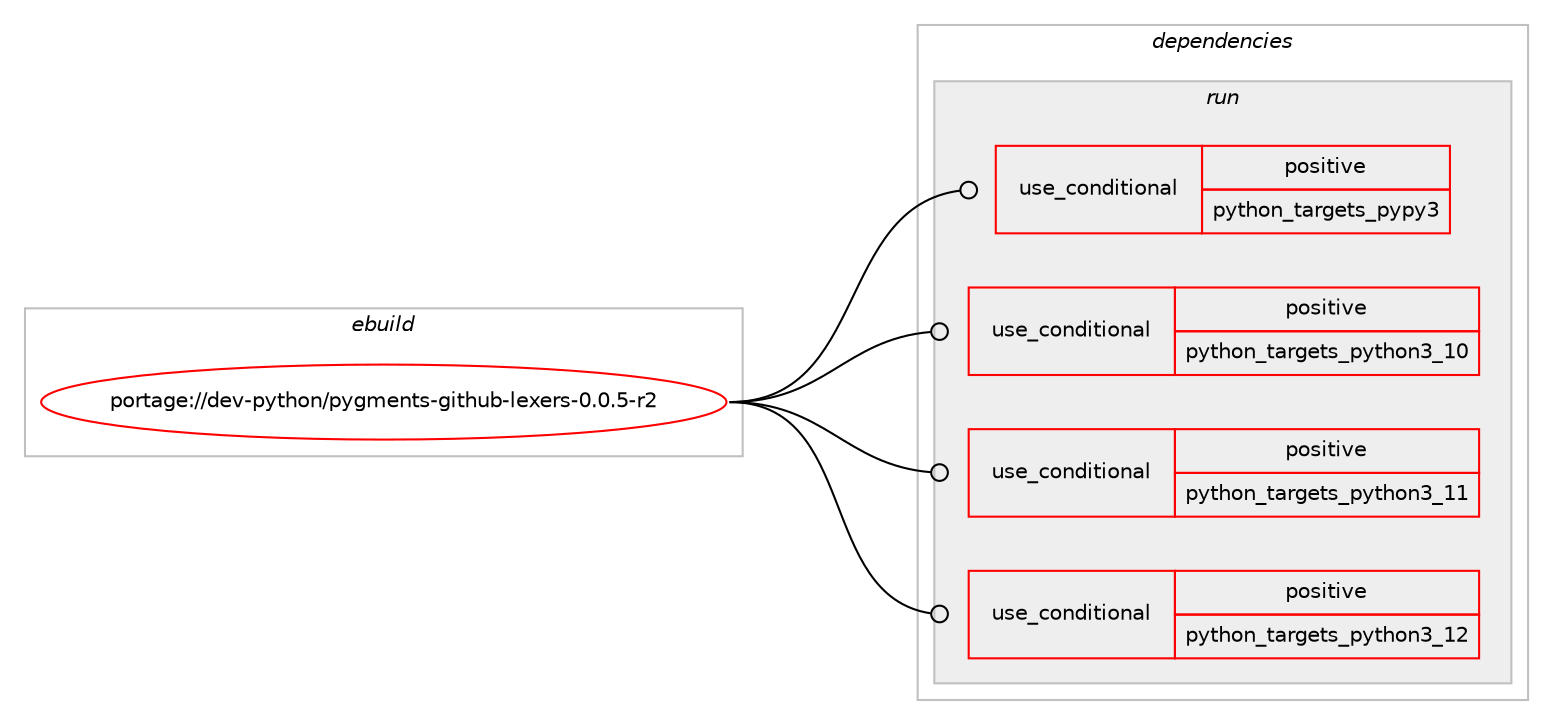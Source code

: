 digraph prolog {

# *************
# Graph options
# *************

newrank=true;
concentrate=true;
compound=true;
graph [rankdir=LR,fontname=Helvetica,fontsize=10,ranksep=1.5];#, ranksep=2.5, nodesep=0.2];
edge  [arrowhead=vee];
node  [fontname=Helvetica,fontsize=10];

# **********
# The ebuild
# **********

subgraph cluster_leftcol {
color=gray;
rank=same;
label=<<i>ebuild</i>>;
id [label="portage://dev-python/pygments-github-lexers-0.0.5-r2", color=red, width=4, href="../dev-python/pygments-github-lexers-0.0.5-r2.svg"];
}

# ****************
# The dependencies
# ****************

subgraph cluster_midcol {
color=gray;
label=<<i>dependencies</i>>;
subgraph cluster_compile {
fillcolor="#eeeeee";
style=filled;
label=<<i>compile</i>>;
}
subgraph cluster_compileandrun {
fillcolor="#eeeeee";
style=filled;
label=<<i>compile and run</i>>;
}
subgraph cluster_run {
fillcolor="#eeeeee";
style=filled;
label=<<i>run</i>>;
subgraph cond35829 {
dependency78632 [label=<<TABLE BORDER="0" CELLBORDER="1" CELLSPACING="0" CELLPADDING="4"><TR><TD ROWSPAN="3" CELLPADDING="10">use_conditional</TD></TR><TR><TD>positive</TD></TR><TR><TD>python_targets_pypy3</TD></TR></TABLE>>, shape=none, color=red];
# *** BEGIN UNKNOWN DEPENDENCY TYPE (TODO) ***
# dependency78632 -> package_dependency(portage://dev-python/pygments-github-lexers-0.0.5-r2,run,no,dev-python,pypy3,none,[,,],any_same_slot,[])
# *** END UNKNOWN DEPENDENCY TYPE (TODO) ***

}
id:e -> dependency78632:w [weight=20,style="solid",arrowhead="odot"];
subgraph cond35830 {
dependency78633 [label=<<TABLE BORDER="0" CELLBORDER="1" CELLSPACING="0" CELLPADDING="4"><TR><TD ROWSPAN="3" CELLPADDING="10">use_conditional</TD></TR><TR><TD>positive</TD></TR><TR><TD>python_targets_python3_10</TD></TR></TABLE>>, shape=none, color=red];
# *** BEGIN UNKNOWN DEPENDENCY TYPE (TODO) ***
# dependency78633 -> package_dependency(portage://dev-python/pygments-github-lexers-0.0.5-r2,run,no,dev-lang,python,none,[,,],[slot(3.10)],[])
# *** END UNKNOWN DEPENDENCY TYPE (TODO) ***

}
id:e -> dependency78633:w [weight=20,style="solid",arrowhead="odot"];
subgraph cond35831 {
dependency78634 [label=<<TABLE BORDER="0" CELLBORDER="1" CELLSPACING="0" CELLPADDING="4"><TR><TD ROWSPAN="3" CELLPADDING="10">use_conditional</TD></TR><TR><TD>positive</TD></TR><TR><TD>python_targets_python3_11</TD></TR></TABLE>>, shape=none, color=red];
# *** BEGIN UNKNOWN DEPENDENCY TYPE (TODO) ***
# dependency78634 -> package_dependency(portage://dev-python/pygments-github-lexers-0.0.5-r2,run,no,dev-lang,python,none,[,,],[slot(3.11)],[])
# *** END UNKNOWN DEPENDENCY TYPE (TODO) ***

}
id:e -> dependency78634:w [weight=20,style="solid",arrowhead="odot"];
subgraph cond35832 {
dependency78635 [label=<<TABLE BORDER="0" CELLBORDER="1" CELLSPACING="0" CELLPADDING="4"><TR><TD ROWSPAN="3" CELLPADDING="10">use_conditional</TD></TR><TR><TD>positive</TD></TR><TR><TD>python_targets_python3_12</TD></TR></TABLE>>, shape=none, color=red];
# *** BEGIN UNKNOWN DEPENDENCY TYPE (TODO) ***
# dependency78635 -> package_dependency(portage://dev-python/pygments-github-lexers-0.0.5-r2,run,no,dev-lang,python,none,[,,],[slot(3.12)],[])
# *** END UNKNOWN DEPENDENCY TYPE (TODO) ***

}
id:e -> dependency78635:w [weight=20,style="solid",arrowhead="odot"];
# *** BEGIN UNKNOWN DEPENDENCY TYPE (TODO) ***
# id -> package_dependency(portage://dev-python/pygments-github-lexers-0.0.5-r2,run,no,dev-python,pygments,none,[,,],[],[use(optenable(python_targets_pypy3),negative),use(optenable(python_targets_python3_10),negative),use(optenable(python_targets_python3_11),negative),use(optenable(python_targets_python3_12),negative)])
# *** END UNKNOWN DEPENDENCY TYPE (TODO) ***

}
}

# **************
# The candidates
# **************

subgraph cluster_choices {
rank=same;
color=gray;
label=<<i>candidates</i>>;

}

}
